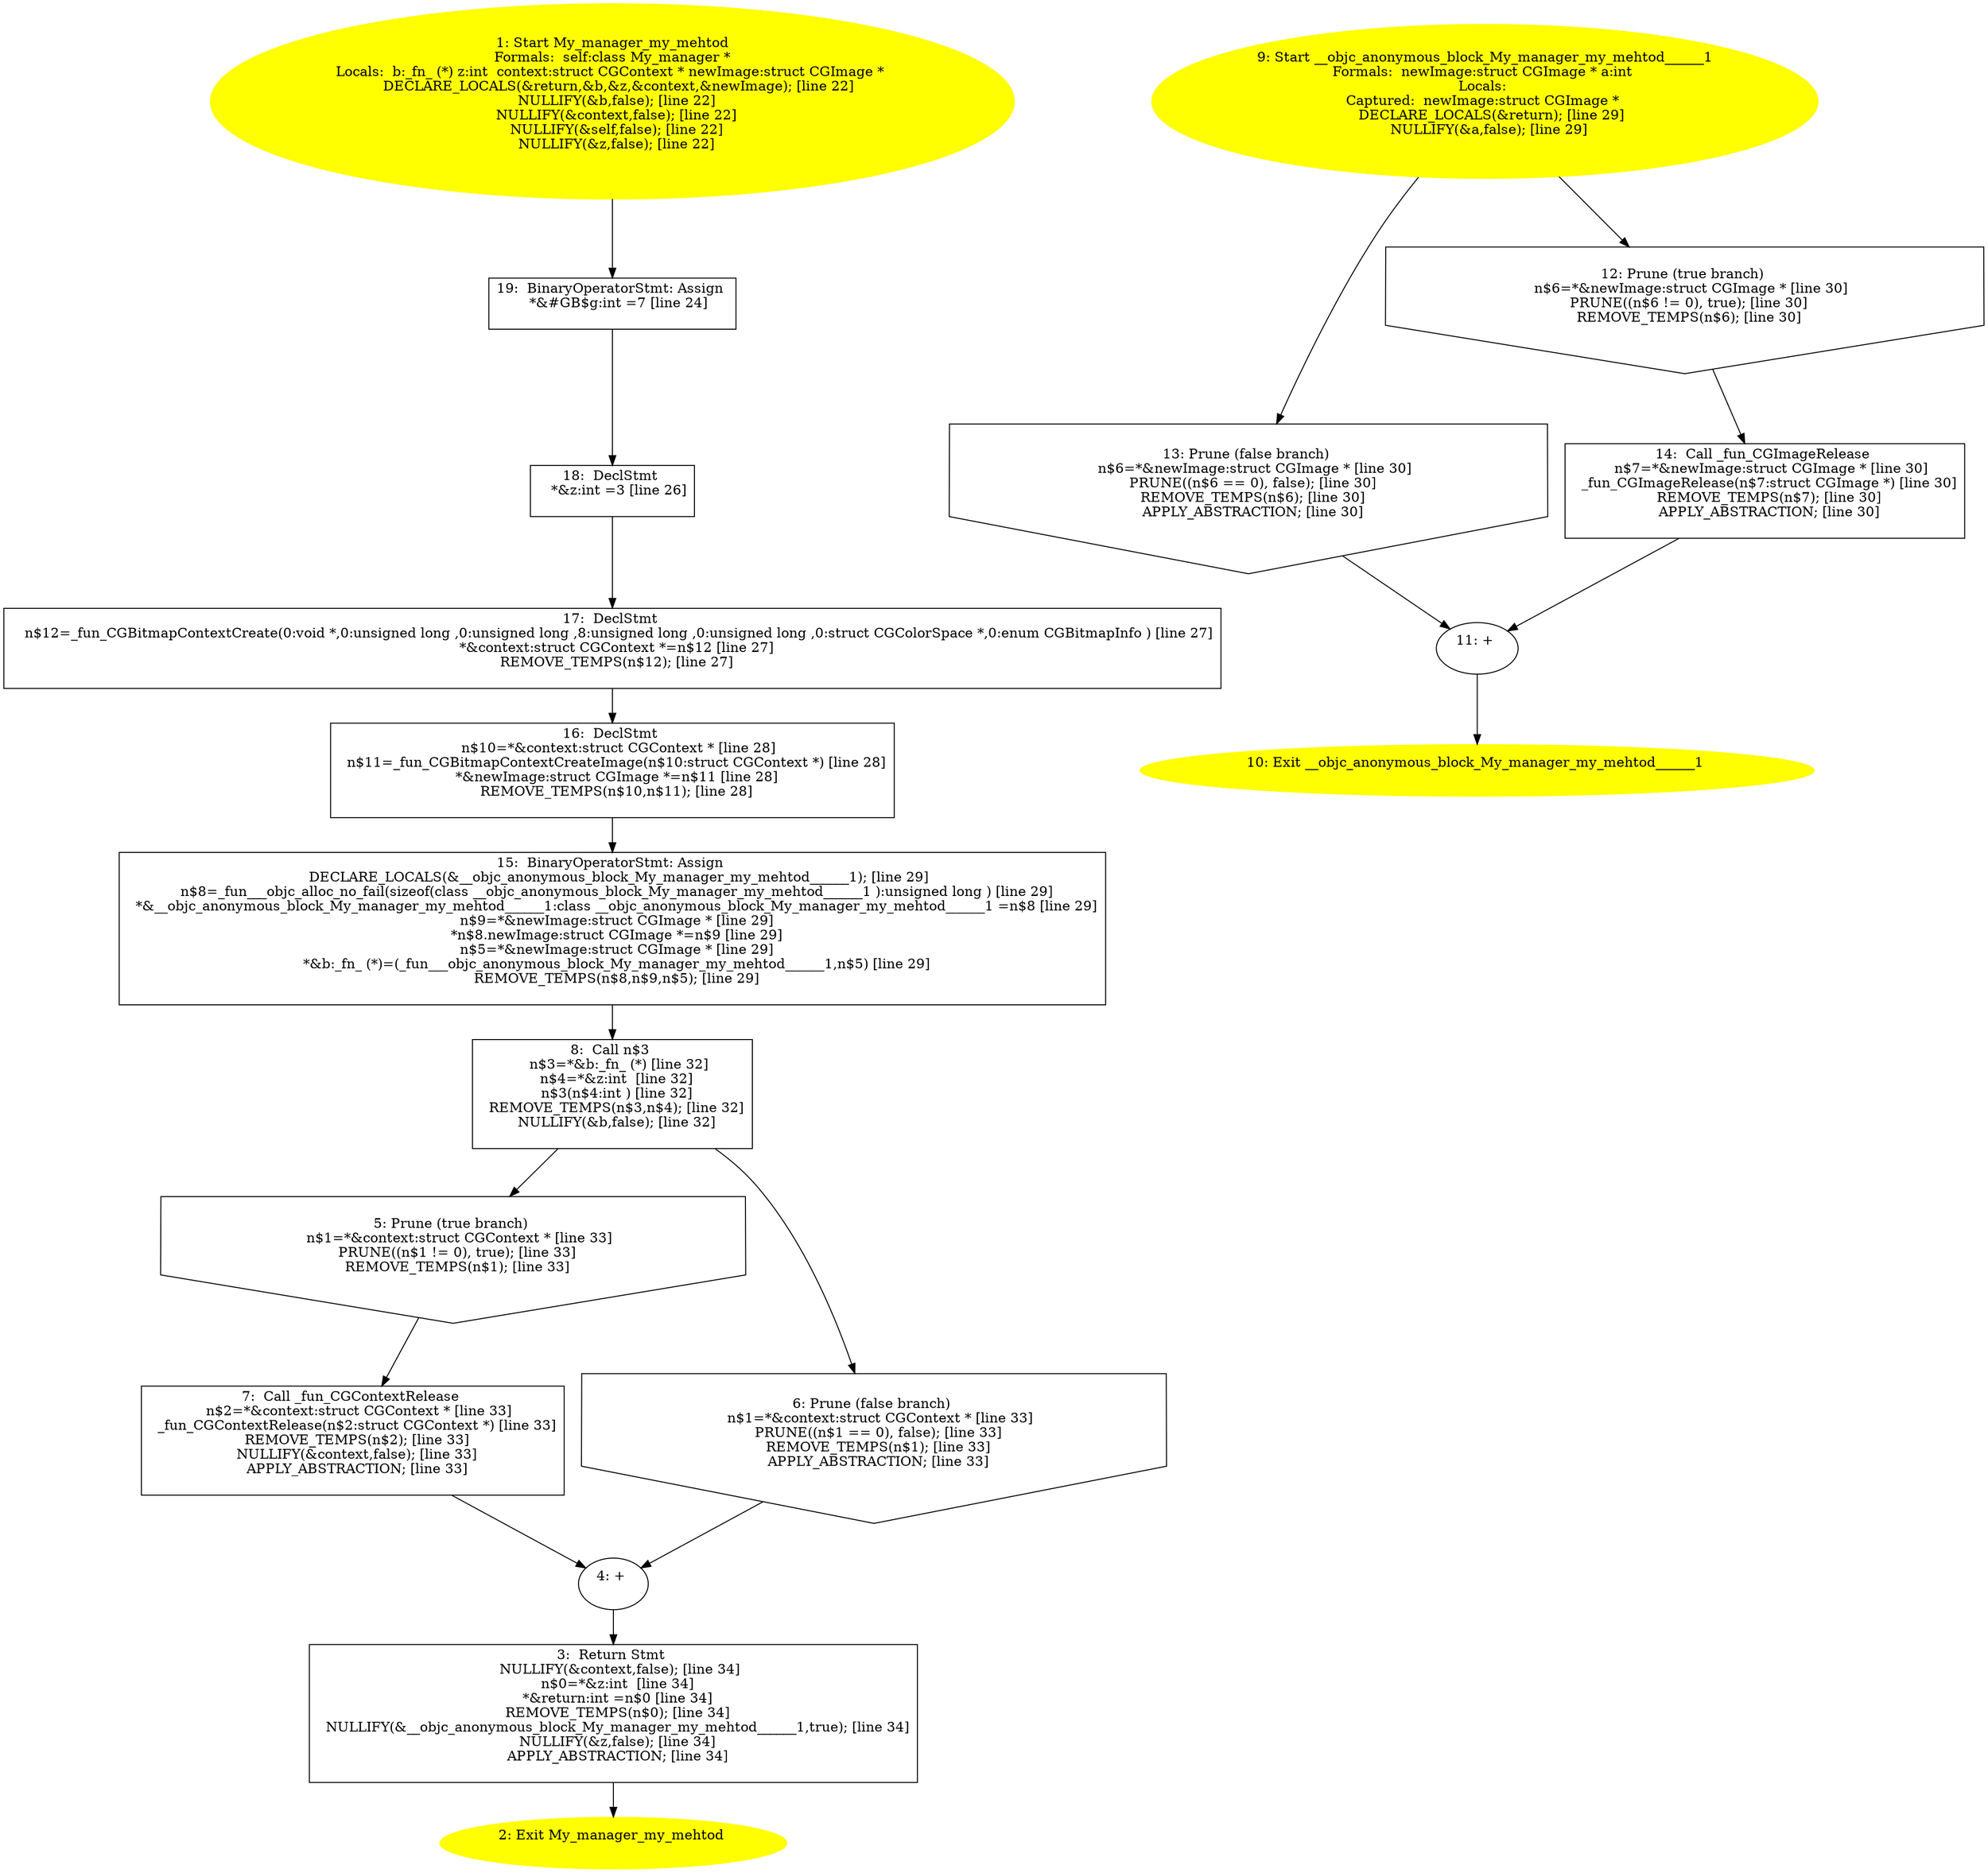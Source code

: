 digraph iCFG {
19 [label="19:  BinaryOperatorStmt: Assign \n   *&#GB$g:int =7 [line 24]\n " shape="box"]
	

	 19 -> 18 ;
18 [label="18:  DeclStmt \n   *&z:int =3 [line 26]\n " shape="box"]
	

	 18 -> 17 ;
17 [label="17:  DeclStmt \n   n$12=_fun_CGBitmapContextCreate(0:void *,0:unsigned long ,0:unsigned long ,8:unsigned long ,0:unsigned long ,0:struct CGColorSpace *,0:enum CGBitmapInfo ) [line 27]\n  *&context:struct CGContext *=n$12 [line 27]\n  REMOVE_TEMPS(n$12); [line 27]\n " shape="box"]
	

	 17 -> 16 ;
16 [label="16:  DeclStmt \n   n$10=*&context:struct CGContext * [line 28]\n  n$11=_fun_CGBitmapContextCreateImage(n$10:struct CGContext *) [line 28]\n  *&newImage:struct CGImage *=n$11 [line 28]\n  REMOVE_TEMPS(n$10,n$11); [line 28]\n " shape="box"]
	

	 16 -> 15 ;
15 [label="15:  BinaryOperatorStmt: Assign \n   DECLARE_LOCALS(&__objc_anonymous_block_My_manager_my_mehtod______1); [line 29]\n  n$8=_fun___objc_alloc_no_fail(sizeof(class __objc_anonymous_block_My_manager_my_mehtod______1 ):unsigned long ) [line 29]\n  *&__objc_anonymous_block_My_manager_my_mehtod______1:class __objc_anonymous_block_My_manager_my_mehtod______1 =n$8 [line 29]\n  n$9=*&newImage:struct CGImage * [line 29]\n  *n$8.newImage:struct CGImage *=n$9 [line 29]\n  n$5=*&newImage:struct CGImage * [line 29]\n  *&b:_fn_ (*)=(_fun___objc_anonymous_block_My_manager_my_mehtod______1,n$5) [line 29]\n  REMOVE_TEMPS(n$8,n$9,n$5); [line 29]\n " shape="box"]
	

	 15 -> 8 ;
14 [label="14:  Call _fun_CGImageRelease \n   n$7=*&newImage:struct CGImage * [line 30]\n  _fun_CGImageRelease(n$7:struct CGImage *) [line 30]\n  REMOVE_TEMPS(n$7); [line 30]\n  APPLY_ABSTRACTION; [line 30]\n " shape="box"]
	

	 14 -> 11 ;
13 [label="13: Prune (false branch) \n   n$6=*&newImage:struct CGImage * [line 30]\n  PRUNE((n$6 == 0), false); [line 30]\n  REMOVE_TEMPS(n$6); [line 30]\n  APPLY_ABSTRACTION; [line 30]\n " shape="invhouse"]
	

	 13 -> 11 ;
12 [label="12: Prune (true branch) \n   n$6=*&newImage:struct CGImage * [line 30]\n  PRUNE((n$6 != 0), true); [line 30]\n  REMOVE_TEMPS(n$6); [line 30]\n " shape="invhouse"]
	

	 12 -> 14 ;
11 [label="11: + \n  " ]
	

	 11 -> 10 ;
10 [label="10: Exit __objc_anonymous_block_My_manager_my_mehtod______1 \n  " color=yellow style=filled]
	

9 [label="9: Start __objc_anonymous_block_My_manager_my_mehtod______1\nFormals:  newImage:struct CGImage * a:int \nLocals: \nCaptured:  newImage:struct CGImage * \n   DECLARE_LOCALS(&return); [line 29]\n  NULLIFY(&a,false); [line 29]\n " color=yellow style=filled]
	

	 9 -> 12 ;
	 9 -> 13 ;
8 [label="8:  Call n$3 \n   n$3=*&b:_fn_ (*) [line 32]\n  n$4=*&z:int  [line 32]\n  n$3(n$4:int ) [line 32]\n  REMOVE_TEMPS(n$3,n$4); [line 32]\n  NULLIFY(&b,false); [line 32]\n " shape="box"]
	

	 8 -> 5 ;
	 8 -> 6 ;
7 [label="7:  Call _fun_CGContextRelease \n   n$2=*&context:struct CGContext * [line 33]\n  _fun_CGContextRelease(n$2:struct CGContext *) [line 33]\n  REMOVE_TEMPS(n$2); [line 33]\n  NULLIFY(&context,false); [line 33]\n  APPLY_ABSTRACTION; [line 33]\n " shape="box"]
	

	 7 -> 4 ;
6 [label="6: Prune (false branch) \n   n$1=*&context:struct CGContext * [line 33]\n  PRUNE((n$1 == 0), false); [line 33]\n  REMOVE_TEMPS(n$1); [line 33]\n  APPLY_ABSTRACTION; [line 33]\n " shape="invhouse"]
	

	 6 -> 4 ;
5 [label="5: Prune (true branch) \n   n$1=*&context:struct CGContext * [line 33]\n  PRUNE((n$1 != 0), true); [line 33]\n  REMOVE_TEMPS(n$1); [line 33]\n " shape="invhouse"]
	

	 5 -> 7 ;
4 [label="4: + \n  " ]
	

	 4 -> 3 ;
3 [label="3:  Return Stmt \n   NULLIFY(&context,false); [line 34]\n  n$0=*&z:int  [line 34]\n  *&return:int =n$0 [line 34]\n  REMOVE_TEMPS(n$0); [line 34]\n  NULLIFY(&__objc_anonymous_block_My_manager_my_mehtod______1,true); [line 34]\n  NULLIFY(&z,false); [line 34]\n  APPLY_ABSTRACTION; [line 34]\n " shape="box"]
	

	 3 -> 2 ;
2 [label="2: Exit My_manager_my_mehtod \n  " color=yellow style=filled]
	

1 [label="1: Start My_manager_my_mehtod\nFormals:  self:class My_manager *\nLocals:  b:_fn_ (*) z:int  context:struct CGContext * newImage:struct CGImage * \n   DECLARE_LOCALS(&return,&b,&z,&context,&newImage); [line 22]\n  NULLIFY(&b,false); [line 22]\n  NULLIFY(&context,false); [line 22]\n  NULLIFY(&self,false); [line 22]\n  NULLIFY(&z,false); [line 22]\n " color=yellow style=filled]
	

	 1 -> 19 ;
}
